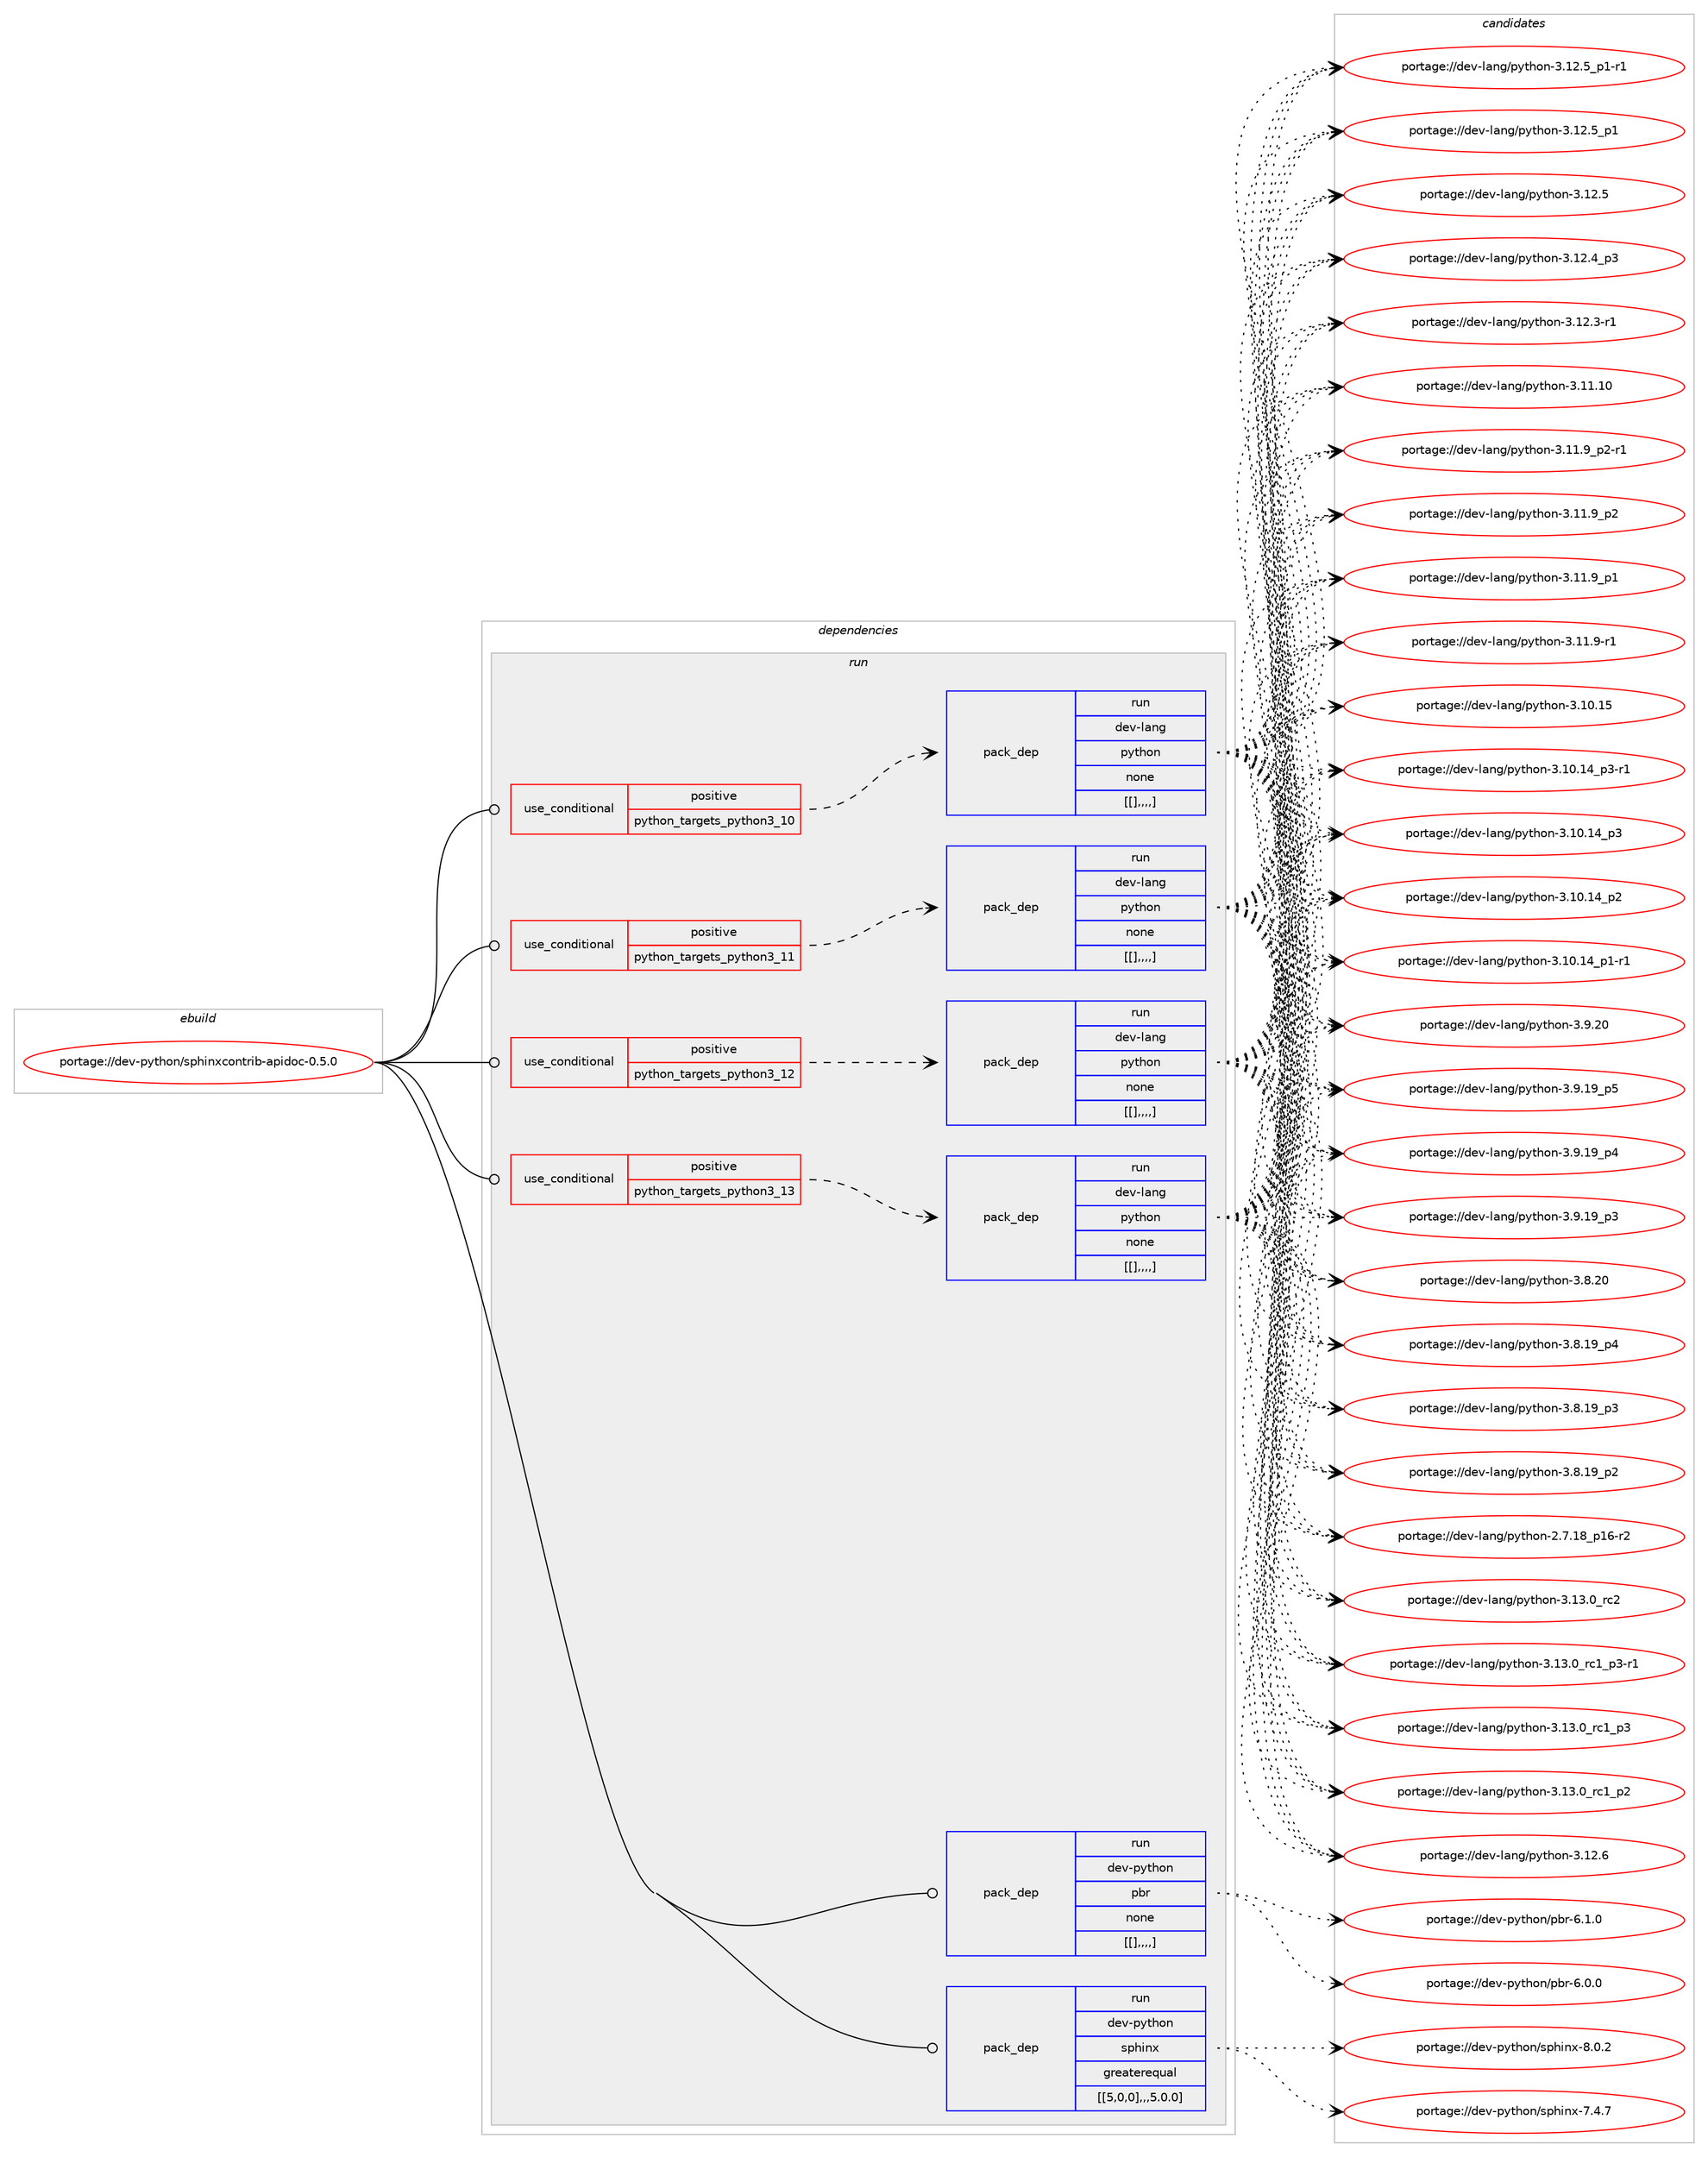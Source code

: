 digraph prolog {

# *************
# Graph options
# *************

newrank=true;
concentrate=true;
compound=true;
graph [rankdir=LR,fontname=Helvetica,fontsize=10,ranksep=1.5];#, ranksep=2.5, nodesep=0.2];
edge  [arrowhead=vee];
node  [fontname=Helvetica,fontsize=10];

# **********
# The ebuild
# **********

subgraph cluster_leftcol {
color=gray;
label=<<i>ebuild</i>>;
id [label="portage://dev-python/sphinxcontrib-apidoc-0.5.0", color=red, width=4, href="../dev-python/sphinxcontrib-apidoc-0.5.0.svg"];
}

# ****************
# The dependencies
# ****************

subgraph cluster_midcol {
color=gray;
label=<<i>dependencies</i>>;
subgraph cluster_compile {
fillcolor="#eeeeee";
style=filled;
label=<<i>compile</i>>;
}
subgraph cluster_compileandrun {
fillcolor="#eeeeee";
style=filled;
label=<<i>compile and run</i>>;
}
subgraph cluster_run {
fillcolor="#eeeeee";
style=filled;
label=<<i>run</i>>;
subgraph cond40882 {
dependency166195 [label=<<TABLE BORDER="0" CELLBORDER="1" CELLSPACING="0" CELLPADDING="4"><TR><TD ROWSPAN="3" CELLPADDING="10">use_conditional</TD></TR><TR><TD>positive</TD></TR><TR><TD>python_targets_python3_10</TD></TR></TABLE>>, shape=none, color=red];
subgraph pack124052 {
dependency166196 [label=<<TABLE BORDER="0" CELLBORDER="1" CELLSPACING="0" CELLPADDING="4" WIDTH="220"><TR><TD ROWSPAN="6" CELLPADDING="30">pack_dep</TD></TR><TR><TD WIDTH="110">run</TD></TR><TR><TD>dev-lang</TD></TR><TR><TD>python</TD></TR><TR><TD>none</TD></TR><TR><TD>[[],,,,]</TD></TR></TABLE>>, shape=none, color=blue];
}
dependency166195:e -> dependency166196:w [weight=20,style="dashed",arrowhead="vee"];
}
id:e -> dependency166195:w [weight=20,style="solid",arrowhead="odot"];
subgraph cond40883 {
dependency166197 [label=<<TABLE BORDER="0" CELLBORDER="1" CELLSPACING="0" CELLPADDING="4"><TR><TD ROWSPAN="3" CELLPADDING="10">use_conditional</TD></TR><TR><TD>positive</TD></TR><TR><TD>python_targets_python3_11</TD></TR></TABLE>>, shape=none, color=red];
subgraph pack124053 {
dependency166198 [label=<<TABLE BORDER="0" CELLBORDER="1" CELLSPACING="0" CELLPADDING="4" WIDTH="220"><TR><TD ROWSPAN="6" CELLPADDING="30">pack_dep</TD></TR><TR><TD WIDTH="110">run</TD></TR><TR><TD>dev-lang</TD></TR><TR><TD>python</TD></TR><TR><TD>none</TD></TR><TR><TD>[[],,,,]</TD></TR></TABLE>>, shape=none, color=blue];
}
dependency166197:e -> dependency166198:w [weight=20,style="dashed",arrowhead="vee"];
}
id:e -> dependency166197:w [weight=20,style="solid",arrowhead="odot"];
subgraph cond40884 {
dependency166199 [label=<<TABLE BORDER="0" CELLBORDER="1" CELLSPACING="0" CELLPADDING="4"><TR><TD ROWSPAN="3" CELLPADDING="10">use_conditional</TD></TR><TR><TD>positive</TD></TR><TR><TD>python_targets_python3_12</TD></TR></TABLE>>, shape=none, color=red];
subgraph pack124054 {
dependency166200 [label=<<TABLE BORDER="0" CELLBORDER="1" CELLSPACING="0" CELLPADDING="4" WIDTH="220"><TR><TD ROWSPAN="6" CELLPADDING="30">pack_dep</TD></TR><TR><TD WIDTH="110">run</TD></TR><TR><TD>dev-lang</TD></TR><TR><TD>python</TD></TR><TR><TD>none</TD></TR><TR><TD>[[],,,,]</TD></TR></TABLE>>, shape=none, color=blue];
}
dependency166199:e -> dependency166200:w [weight=20,style="dashed",arrowhead="vee"];
}
id:e -> dependency166199:w [weight=20,style="solid",arrowhead="odot"];
subgraph cond40885 {
dependency166201 [label=<<TABLE BORDER="0" CELLBORDER="1" CELLSPACING="0" CELLPADDING="4"><TR><TD ROWSPAN="3" CELLPADDING="10">use_conditional</TD></TR><TR><TD>positive</TD></TR><TR><TD>python_targets_python3_13</TD></TR></TABLE>>, shape=none, color=red];
subgraph pack124055 {
dependency166202 [label=<<TABLE BORDER="0" CELLBORDER="1" CELLSPACING="0" CELLPADDING="4" WIDTH="220"><TR><TD ROWSPAN="6" CELLPADDING="30">pack_dep</TD></TR><TR><TD WIDTH="110">run</TD></TR><TR><TD>dev-lang</TD></TR><TR><TD>python</TD></TR><TR><TD>none</TD></TR><TR><TD>[[],,,,]</TD></TR></TABLE>>, shape=none, color=blue];
}
dependency166201:e -> dependency166202:w [weight=20,style="dashed",arrowhead="vee"];
}
id:e -> dependency166201:w [weight=20,style="solid",arrowhead="odot"];
subgraph pack124056 {
dependency166203 [label=<<TABLE BORDER="0" CELLBORDER="1" CELLSPACING="0" CELLPADDING="4" WIDTH="220"><TR><TD ROWSPAN="6" CELLPADDING="30">pack_dep</TD></TR><TR><TD WIDTH="110">run</TD></TR><TR><TD>dev-python</TD></TR><TR><TD>pbr</TD></TR><TR><TD>none</TD></TR><TR><TD>[[],,,,]</TD></TR></TABLE>>, shape=none, color=blue];
}
id:e -> dependency166203:w [weight=20,style="solid",arrowhead="odot"];
subgraph pack124057 {
dependency166204 [label=<<TABLE BORDER="0" CELLBORDER="1" CELLSPACING="0" CELLPADDING="4" WIDTH="220"><TR><TD ROWSPAN="6" CELLPADDING="30">pack_dep</TD></TR><TR><TD WIDTH="110">run</TD></TR><TR><TD>dev-python</TD></TR><TR><TD>sphinx</TD></TR><TR><TD>greaterequal</TD></TR><TR><TD>[[5,0,0],,,5.0.0]</TD></TR></TABLE>>, shape=none, color=blue];
}
id:e -> dependency166204:w [weight=20,style="solid",arrowhead="odot"];
}
}

# **************
# The candidates
# **************

subgraph cluster_choices {
rank=same;
color=gray;
label=<<i>candidates</i>>;

subgraph choice124052 {
color=black;
nodesep=1;
choice10010111845108971101034711212111610411111045514649514648951149950 [label="portage://dev-lang/python-3.13.0_rc2", color=red, width=4,href="../dev-lang/python-3.13.0_rc2.svg"];
choice1001011184510897110103471121211161041111104551464951464895114994995112514511449 [label="portage://dev-lang/python-3.13.0_rc1_p3-r1", color=red, width=4,href="../dev-lang/python-3.13.0_rc1_p3-r1.svg"];
choice100101118451089711010347112121116104111110455146495146489511499499511251 [label="portage://dev-lang/python-3.13.0_rc1_p3", color=red, width=4,href="../dev-lang/python-3.13.0_rc1_p3.svg"];
choice100101118451089711010347112121116104111110455146495146489511499499511250 [label="portage://dev-lang/python-3.13.0_rc1_p2", color=red, width=4,href="../dev-lang/python-3.13.0_rc1_p2.svg"];
choice10010111845108971101034711212111610411111045514649504654 [label="portage://dev-lang/python-3.12.6", color=red, width=4,href="../dev-lang/python-3.12.6.svg"];
choice1001011184510897110103471121211161041111104551464950465395112494511449 [label="portage://dev-lang/python-3.12.5_p1-r1", color=red, width=4,href="../dev-lang/python-3.12.5_p1-r1.svg"];
choice100101118451089711010347112121116104111110455146495046539511249 [label="portage://dev-lang/python-3.12.5_p1", color=red, width=4,href="../dev-lang/python-3.12.5_p1.svg"];
choice10010111845108971101034711212111610411111045514649504653 [label="portage://dev-lang/python-3.12.5", color=red, width=4,href="../dev-lang/python-3.12.5.svg"];
choice100101118451089711010347112121116104111110455146495046529511251 [label="portage://dev-lang/python-3.12.4_p3", color=red, width=4,href="../dev-lang/python-3.12.4_p3.svg"];
choice100101118451089711010347112121116104111110455146495046514511449 [label="portage://dev-lang/python-3.12.3-r1", color=red, width=4,href="../dev-lang/python-3.12.3-r1.svg"];
choice1001011184510897110103471121211161041111104551464949464948 [label="portage://dev-lang/python-3.11.10", color=red, width=4,href="../dev-lang/python-3.11.10.svg"];
choice1001011184510897110103471121211161041111104551464949465795112504511449 [label="portage://dev-lang/python-3.11.9_p2-r1", color=red, width=4,href="../dev-lang/python-3.11.9_p2-r1.svg"];
choice100101118451089711010347112121116104111110455146494946579511250 [label="portage://dev-lang/python-3.11.9_p2", color=red, width=4,href="../dev-lang/python-3.11.9_p2.svg"];
choice100101118451089711010347112121116104111110455146494946579511249 [label="portage://dev-lang/python-3.11.9_p1", color=red, width=4,href="../dev-lang/python-3.11.9_p1.svg"];
choice100101118451089711010347112121116104111110455146494946574511449 [label="portage://dev-lang/python-3.11.9-r1", color=red, width=4,href="../dev-lang/python-3.11.9-r1.svg"];
choice1001011184510897110103471121211161041111104551464948464953 [label="portage://dev-lang/python-3.10.15", color=red, width=4,href="../dev-lang/python-3.10.15.svg"];
choice100101118451089711010347112121116104111110455146494846495295112514511449 [label="portage://dev-lang/python-3.10.14_p3-r1", color=red, width=4,href="../dev-lang/python-3.10.14_p3-r1.svg"];
choice10010111845108971101034711212111610411111045514649484649529511251 [label="portage://dev-lang/python-3.10.14_p3", color=red, width=4,href="../dev-lang/python-3.10.14_p3.svg"];
choice10010111845108971101034711212111610411111045514649484649529511250 [label="portage://dev-lang/python-3.10.14_p2", color=red, width=4,href="../dev-lang/python-3.10.14_p2.svg"];
choice100101118451089711010347112121116104111110455146494846495295112494511449 [label="portage://dev-lang/python-3.10.14_p1-r1", color=red, width=4,href="../dev-lang/python-3.10.14_p1-r1.svg"];
choice10010111845108971101034711212111610411111045514657465048 [label="portage://dev-lang/python-3.9.20", color=red, width=4,href="../dev-lang/python-3.9.20.svg"];
choice100101118451089711010347112121116104111110455146574649579511253 [label="portage://dev-lang/python-3.9.19_p5", color=red, width=4,href="../dev-lang/python-3.9.19_p5.svg"];
choice100101118451089711010347112121116104111110455146574649579511252 [label="portage://dev-lang/python-3.9.19_p4", color=red, width=4,href="../dev-lang/python-3.9.19_p4.svg"];
choice100101118451089711010347112121116104111110455146574649579511251 [label="portage://dev-lang/python-3.9.19_p3", color=red, width=4,href="../dev-lang/python-3.9.19_p3.svg"];
choice10010111845108971101034711212111610411111045514656465048 [label="portage://dev-lang/python-3.8.20", color=red, width=4,href="../dev-lang/python-3.8.20.svg"];
choice100101118451089711010347112121116104111110455146564649579511252 [label="portage://dev-lang/python-3.8.19_p4", color=red, width=4,href="../dev-lang/python-3.8.19_p4.svg"];
choice100101118451089711010347112121116104111110455146564649579511251 [label="portage://dev-lang/python-3.8.19_p3", color=red, width=4,href="../dev-lang/python-3.8.19_p3.svg"];
choice100101118451089711010347112121116104111110455146564649579511250 [label="portage://dev-lang/python-3.8.19_p2", color=red, width=4,href="../dev-lang/python-3.8.19_p2.svg"];
choice100101118451089711010347112121116104111110455046554649569511249544511450 [label="portage://dev-lang/python-2.7.18_p16-r2", color=red, width=4,href="../dev-lang/python-2.7.18_p16-r2.svg"];
dependency166196:e -> choice10010111845108971101034711212111610411111045514649514648951149950:w [style=dotted,weight="100"];
dependency166196:e -> choice1001011184510897110103471121211161041111104551464951464895114994995112514511449:w [style=dotted,weight="100"];
dependency166196:e -> choice100101118451089711010347112121116104111110455146495146489511499499511251:w [style=dotted,weight="100"];
dependency166196:e -> choice100101118451089711010347112121116104111110455146495146489511499499511250:w [style=dotted,weight="100"];
dependency166196:e -> choice10010111845108971101034711212111610411111045514649504654:w [style=dotted,weight="100"];
dependency166196:e -> choice1001011184510897110103471121211161041111104551464950465395112494511449:w [style=dotted,weight="100"];
dependency166196:e -> choice100101118451089711010347112121116104111110455146495046539511249:w [style=dotted,weight="100"];
dependency166196:e -> choice10010111845108971101034711212111610411111045514649504653:w [style=dotted,weight="100"];
dependency166196:e -> choice100101118451089711010347112121116104111110455146495046529511251:w [style=dotted,weight="100"];
dependency166196:e -> choice100101118451089711010347112121116104111110455146495046514511449:w [style=dotted,weight="100"];
dependency166196:e -> choice1001011184510897110103471121211161041111104551464949464948:w [style=dotted,weight="100"];
dependency166196:e -> choice1001011184510897110103471121211161041111104551464949465795112504511449:w [style=dotted,weight="100"];
dependency166196:e -> choice100101118451089711010347112121116104111110455146494946579511250:w [style=dotted,weight="100"];
dependency166196:e -> choice100101118451089711010347112121116104111110455146494946579511249:w [style=dotted,weight="100"];
dependency166196:e -> choice100101118451089711010347112121116104111110455146494946574511449:w [style=dotted,weight="100"];
dependency166196:e -> choice1001011184510897110103471121211161041111104551464948464953:w [style=dotted,weight="100"];
dependency166196:e -> choice100101118451089711010347112121116104111110455146494846495295112514511449:w [style=dotted,weight="100"];
dependency166196:e -> choice10010111845108971101034711212111610411111045514649484649529511251:w [style=dotted,weight="100"];
dependency166196:e -> choice10010111845108971101034711212111610411111045514649484649529511250:w [style=dotted,weight="100"];
dependency166196:e -> choice100101118451089711010347112121116104111110455146494846495295112494511449:w [style=dotted,weight="100"];
dependency166196:e -> choice10010111845108971101034711212111610411111045514657465048:w [style=dotted,weight="100"];
dependency166196:e -> choice100101118451089711010347112121116104111110455146574649579511253:w [style=dotted,weight="100"];
dependency166196:e -> choice100101118451089711010347112121116104111110455146574649579511252:w [style=dotted,weight="100"];
dependency166196:e -> choice100101118451089711010347112121116104111110455146574649579511251:w [style=dotted,weight="100"];
dependency166196:e -> choice10010111845108971101034711212111610411111045514656465048:w [style=dotted,weight="100"];
dependency166196:e -> choice100101118451089711010347112121116104111110455146564649579511252:w [style=dotted,weight="100"];
dependency166196:e -> choice100101118451089711010347112121116104111110455146564649579511251:w [style=dotted,weight="100"];
dependency166196:e -> choice100101118451089711010347112121116104111110455146564649579511250:w [style=dotted,weight="100"];
dependency166196:e -> choice100101118451089711010347112121116104111110455046554649569511249544511450:w [style=dotted,weight="100"];
}
subgraph choice124053 {
color=black;
nodesep=1;
choice10010111845108971101034711212111610411111045514649514648951149950 [label="portage://dev-lang/python-3.13.0_rc2", color=red, width=4,href="../dev-lang/python-3.13.0_rc2.svg"];
choice1001011184510897110103471121211161041111104551464951464895114994995112514511449 [label="portage://dev-lang/python-3.13.0_rc1_p3-r1", color=red, width=4,href="../dev-lang/python-3.13.0_rc1_p3-r1.svg"];
choice100101118451089711010347112121116104111110455146495146489511499499511251 [label="portage://dev-lang/python-3.13.0_rc1_p3", color=red, width=4,href="../dev-lang/python-3.13.0_rc1_p3.svg"];
choice100101118451089711010347112121116104111110455146495146489511499499511250 [label="portage://dev-lang/python-3.13.0_rc1_p2", color=red, width=4,href="../dev-lang/python-3.13.0_rc1_p2.svg"];
choice10010111845108971101034711212111610411111045514649504654 [label="portage://dev-lang/python-3.12.6", color=red, width=4,href="../dev-lang/python-3.12.6.svg"];
choice1001011184510897110103471121211161041111104551464950465395112494511449 [label="portage://dev-lang/python-3.12.5_p1-r1", color=red, width=4,href="../dev-lang/python-3.12.5_p1-r1.svg"];
choice100101118451089711010347112121116104111110455146495046539511249 [label="portage://dev-lang/python-3.12.5_p1", color=red, width=4,href="../dev-lang/python-3.12.5_p1.svg"];
choice10010111845108971101034711212111610411111045514649504653 [label="portage://dev-lang/python-3.12.5", color=red, width=4,href="../dev-lang/python-3.12.5.svg"];
choice100101118451089711010347112121116104111110455146495046529511251 [label="portage://dev-lang/python-3.12.4_p3", color=red, width=4,href="../dev-lang/python-3.12.4_p3.svg"];
choice100101118451089711010347112121116104111110455146495046514511449 [label="portage://dev-lang/python-3.12.3-r1", color=red, width=4,href="../dev-lang/python-3.12.3-r1.svg"];
choice1001011184510897110103471121211161041111104551464949464948 [label="portage://dev-lang/python-3.11.10", color=red, width=4,href="../dev-lang/python-3.11.10.svg"];
choice1001011184510897110103471121211161041111104551464949465795112504511449 [label="portage://dev-lang/python-3.11.9_p2-r1", color=red, width=4,href="../dev-lang/python-3.11.9_p2-r1.svg"];
choice100101118451089711010347112121116104111110455146494946579511250 [label="portage://dev-lang/python-3.11.9_p2", color=red, width=4,href="../dev-lang/python-3.11.9_p2.svg"];
choice100101118451089711010347112121116104111110455146494946579511249 [label="portage://dev-lang/python-3.11.9_p1", color=red, width=4,href="../dev-lang/python-3.11.9_p1.svg"];
choice100101118451089711010347112121116104111110455146494946574511449 [label="portage://dev-lang/python-3.11.9-r1", color=red, width=4,href="../dev-lang/python-3.11.9-r1.svg"];
choice1001011184510897110103471121211161041111104551464948464953 [label="portage://dev-lang/python-3.10.15", color=red, width=4,href="../dev-lang/python-3.10.15.svg"];
choice100101118451089711010347112121116104111110455146494846495295112514511449 [label="portage://dev-lang/python-3.10.14_p3-r1", color=red, width=4,href="../dev-lang/python-3.10.14_p3-r1.svg"];
choice10010111845108971101034711212111610411111045514649484649529511251 [label="portage://dev-lang/python-3.10.14_p3", color=red, width=4,href="../dev-lang/python-3.10.14_p3.svg"];
choice10010111845108971101034711212111610411111045514649484649529511250 [label="portage://dev-lang/python-3.10.14_p2", color=red, width=4,href="../dev-lang/python-3.10.14_p2.svg"];
choice100101118451089711010347112121116104111110455146494846495295112494511449 [label="portage://dev-lang/python-3.10.14_p1-r1", color=red, width=4,href="../dev-lang/python-3.10.14_p1-r1.svg"];
choice10010111845108971101034711212111610411111045514657465048 [label="portage://dev-lang/python-3.9.20", color=red, width=4,href="../dev-lang/python-3.9.20.svg"];
choice100101118451089711010347112121116104111110455146574649579511253 [label="portage://dev-lang/python-3.9.19_p5", color=red, width=4,href="../dev-lang/python-3.9.19_p5.svg"];
choice100101118451089711010347112121116104111110455146574649579511252 [label="portage://dev-lang/python-3.9.19_p4", color=red, width=4,href="../dev-lang/python-3.9.19_p4.svg"];
choice100101118451089711010347112121116104111110455146574649579511251 [label="portage://dev-lang/python-3.9.19_p3", color=red, width=4,href="../dev-lang/python-3.9.19_p3.svg"];
choice10010111845108971101034711212111610411111045514656465048 [label="portage://dev-lang/python-3.8.20", color=red, width=4,href="../dev-lang/python-3.8.20.svg"];
choice100101118451089711010347112121116104111110455146564649579511252 [label="portage://dev-lang/python-3.8.19_p4", color=red, width=4,href="../dev-lang/python-3.8.19_p4.svg"];
choice100101118451089711010347112121116104111110455146564649579511251 [label="portage://dev-lang/python-3.8.19_p3", color=red, width=4,href="../dev-lang/python-3.8.19_p3.svg"];
choice100101118451089711010347112121116104111110455146564649579511250 [label="portage://dev-lang/python-3.8.19_p2", color=red, width=4,href="../dev-lang/python-3.8.19_p2.svg"];
choice100101118451089711010347112121116104111110455046554649569511249544511450 [label="portage://dev-lang/python-2.7.18_p16-r2", color=red, width=4,href="../dev-lang/python-2.7.18_p16-r2.svg"];
dependency166198:e -> choice10010111845108971101034711212111610411111045514649514648951149950:w [style=dotted,weight="100"];
dependency166198:e -> choice1001011184510897110103471121211161041111104551464951464895114994995112514511449:w [style=dotted,weight="100"];
dependency166198:e -> choice100101118451089711010347112121116104111110455146495146489511499499511251:w [style=dotted,weight="100"];
dependency166198:e -> choice100101118451089711010347112121116104111110455146495146489511499499511250:w [style=dotted,weight="100"];
dependency166198:e -> choice10010111845108971101034711212111610411111045514649504654:w [style=dotted,weight="100"];
dependency166198:e -> choice1001011184510897110103471121211161041111104551464950465395112494511449:w [style=dotted,weight="100"];
dependency166198:e -> choice100101118451089711010347112121116104111110455146495046539511249:w [style=dotted,weight="100"];
dependency166198:e -> choice10010111845108971101034711212111610411111045514649504653:w [style=dotted,weight="100"];
dependency166198:e -> choice100101118451089711010347112121116104111110455146495046529511251:w [style=dotted,weight="100"];
dependency166198:e -> choice100101118451089711010347112121116104111110455146495046514511449:w [style=dotted,weight="100"];
dependency166198:e -> choice1001011184510897110103471121211161041111104551464949464948:w [style=dotted,weight="100"];
dependency166198:e -> choice1001011184510897110103471121211161041111104551464949465795112504511449:w [style=dotted,weight="100"];
dependency166198:e -> choice100101118451089711010347112121116104111110455146494946579511250:w [style=dotted,weight="100"];
dependency166198:e -> choice100101118451089711010347112121116104111110455146494946579511249:w [style=dotted,weight="100"];
dependency166198:e -> choice100101118451089711010347112121116104111110455146494946574511449:w [style=dotted,weight="100"];
dependency166198:e -> choice1001011184510897110103471121211161041111104551464948464953:w [style=dotted,weight="100"];
dependency166198:e -> choice100101118451089711010347112121116104111110455146494846495295112514511449:w [style=dotted,weight="100"];
dependency166198:e -> choice10010111845108971101034711212111610411111045514649484649529511251:w [style=dotted,weight="100"];
dependency166198:e -> choice10010111845108971101034711212111610411111045514649484649529511250:w [style=dotted,weight="100"];
dependency166198:e -> choice100101118451089711010347112121116104111110455146494846495295112494511449:w [style=dotted,weight="100"];
dependency166198:e -> choice10010111845108971101034711212111610411111045514657465048:w [style=dotted,weight="100"];
dependency166198:e -> choice100101118451089711010347112121116104111110455146574649579511253:w [style=dotted,weight="100"];
dependency166198:e -> choice100101118451089711010347112121116104111110455146574649579511252:w [style=dotted,weight="100"];
dependency166198:e -> choice100101118451089711010347112121116104111110455146574649579511251:w [style=dotted,weight="100"];
dependency166198:e -> choice10010111845108971101034711212111610411111045514656465048:w [style=dotted,weight="100"];
dependency166198:e -> choice100101118451089711010347112121116104111110455146564649579511252:w [style=dotted,weight="100"];
dependency166198:e -> choice100101118451089711010347112121116104111110455146564649579511251:w [style=dotted,weight="100"];
dependency166198:e -> choice100101118451089711010347112121116104111110455146564649579511250:w [style=dotted,weight="100"];
dependency166198:e -> choice100101118451089711010347112121116104111110455046554649569511249544511450:w [style=dotted,weight="100"];
}
subgraph choice124054 {
color=black;
nodesep=1;
choice10010111845108971101034711212111610411111045514649514648951149950 [label="portage://dev-lang/python-3.13.0_rc2", color=red, width=4,href="../dev-lang/python-3.13.0_rc2.svg"];
choice1001011184510897110103471121211161041111104551464951464895114994995112514511449 [label="portage://dev-lang/python-3.13.0_rc1_p3-r1", color=red, width=4,href="../dev-lang/python-3.13.0_rc1_p3-r1.svg"];
choice100101118451089711010347112121116104111110455146495146489511499499511251 [label="portage://dev-lang/python-3.13.0_rc1_p3", color=red, width=4,href="../dev-lang/python-3.13.0_rc1_p3.svg"];
choice100101118451089711010347112121116104111110455146495146489511499499511250 [label="portage://dev-lang/python-3.13.0_rc1_p2", color=red, width=4,href="../dev-lang/python-3.13.0_rc1_p2.svg"];
choice10010111845108971101034711212111610411111045514649504654 [label="portage://dev-lang/python-3.12.6", color=red, width=4,href="../dev-lang/python-3.12.6.svg"];
choice1001011184510897110103471121211161041111104551464950465395112494511449 [label="portage://dev-lang/python-3.12.5_p1-r1", color=red, width=4,href="../dev-lang/python-3.12.5_p1-r1.svg"];
choice100101118451089711010347112121116104111110455146495046539511249 [label="portage://dev-lang/python-3.12.5_p1", color=red, width=4,href="../dev-lang/python-3.12.5_p1.svg"];
choice10010111845108971101034711212111610411111045514649504653 [label="portage://dev-lang/python-3.12.5", color=red, width=4,href="../dev-lang/python-3.12.5.svg"];
choice100101118451089711010347112121116104111110455146495046529511251 [label="portage://dev-lang/python-3.12.4_p3", color=red, width=4,href="../dev-lang/python-3.12.4_p3.svg"];
choice100101118451089711010347112121116104111110455146495046514511449 [label="portage://dev-lang/python-3.12.3-r1", color=red, width=4,href="../dev-lang/python-3.12.3-r1.svg"];
choice1001011184510897110103471121211161041111104551464949464948 [label="portage://dev-lang/python-3.11.10", color=red, width=4,href="../dev-lang/python-3.11.10.svg"];
choice1001011184510897110103471121211161041111104551464949465795112504511449 [label="portage://dev-lang/python-3.11.9_p2-r1", color=red, width=4,href="../dev-lang/python-3.11.9_p2-r1.svg"];
choice100101118451089711010347112121116104111110455146494946579511250 [label="portage://dev-lang/python-3.11.9_p2", color=red, width=4,href="../dev-lang/python-3.11.9_p2.svg"];
choice100101118451089711010347112121116104111110455146494946579511249 [label="portage://dev-lang/python-3.11.9_p1", color=red, width=4,href="../dev-lang/python-3.11.9_p1.svg"];
choice100101118451089711010347112121116104111110455146494946574511449 [label="portage://dev-lang/python-3.11.9-r1", color=red, width=4,href="../dev-lang/python-3.11.9-r1.svg"];
choice1001011184510897110103471121211161041111104551464948464953 [label="portage://dev-lang/python-3.10.15", color=red, width=4,href="../dev-lang/python-3.10.15.svg"];
choice100101118451089711010347112121116104111110455146494846495295112514511449 [label="portage://dev-lang/python-3.10.14_p3-r1", color=red, width=4,href="../dev-lang/python-3.10.14_p3-r1.svg"];
choice10010111845108971101034711212111610411111045514649484649529511251 [label="portage://dev-lang/python-3.10.14_p3", color=red, width=4,href="../dev-lang/python-3.10.14_p3.svg"];
choice10010111845108971101034711212111610411111045514649484649529511250 [label="portage://dev-lang/python-3.10.14_p2", color=red, width=4,href="../dev-lang/python-3.10.14_p2.svg"];
choice100101118451089711010347112121116104111110455146494846495295112494511449 [label="portage://dev-lang/python-3.10.14_p1-r1", color=red, width=4,href="../dev-lang/python-3.10.14_p1-r1.svg"];
choice10010111845108971101034711212111610411111045514657465048 [label="portage://dev-lang/python-3.9.20", color=red, width=4,href="../dev-lang/python-3.9.20.svg"];
choice100101118451089711010347112121116104111110455146574649579511253 [label="portage://dev-lang/python-3.9.19_p5", color=red, width=4,href="../dev-lang/python-3.9.19_p5.svg"];
choice100101118451089711010347112121116104111110455146574649579511252 [label="portage://dev-lang/python-3.9.19_p4", color=red, width=4,href="../dev-lang/python-3.9.19_p4.svg"];
choice100101118451089711010347112121116104111110455146574649579511251 [label="portage://dev-lang/python-3.9.19_p3", color=red, width=4,href="../dev-lang/python-3.9.19_p3.svg"];
choice10010111845108971101034711212111610411111045514656465048 [label="portage://dev-lang/python-3.8.20", color=red, width=4,href="../dev-lang/python-3.8.20.svg"];
choice100101118451089711010347112121116104111110455146564649579511252 [label="portage://dev-lang/python-3.8.19_p4", color=red, width=4,href="../dev-lang/python-3.8.19_p4.svg"];
choice100101118451089711010347112121116104111110455146564649579511251 [label="portage://dev-lang/python-3.8.19_p3", color=red, width=4,href="../dev-lang/python-3.8.19_p3.svg"];
choice100101118451089711010347112121116104111110455146564649579511250 [label="portage://dev-lang/python-3.8.19_p2", color=red, width=4,href="../dev-lang/python-3.8.19_p2.svg"];
choice100101118451089711010347112121116104111110455046554649569511249544511450 [label="portage://dev-lang/python-2.7.18_p16-r2", color=red, width=4,href="../dev-lang/python-2.7.18_p16-r2.svg"];
dependency166200:e -> choice10010111845108971101034711212111610411111045514649514648951149950:w [style=dotted,weight="100"];
dependency166200:e -> choice1001011184510897110103471121211161041111104551464951464895114994995112514511449:w [style=dotted,weight="100"];
dependency166200:e -> choice100101118451089711010347112121116104111110455146495146489511499499511251:w [style=dotted,weight="100"];
dependency166200:e -> choice100101118451089711010347112121116104111110455146495146489511499499511250:w [style=dotted,weight="100"];
dependency166200:e -> choice10010111845108971101034711212111610411111045514649504654:w [style=dotted,weight="100"];
dependency166200:e -> choice1001011184510897110103471121211161041111104551464950465395112494511449:w [style=dotted,weight="100"];
dependency166200:e -> choice100101118451089711010347112121116104111110455146495046539511249:w [style=dotted,weight="100"];
dependency166200:e -> choice10010111845108971101034711212111610411111045514649504653:w [style=dotted,weight="100"];
dependency166200:e -> choice100101118451089711010347112121116104111110455146495046529511251:w [style=dotted,weight="100"];
dependency166200:e -> choice100101118451089711010347112121116104111110455146495046514511449:w [style=dotted,weight="100"];
dependency166200:e -> choice1001011184510897110103471121211161041111104551464949464948:w [style=dotted,weight="100"];
dependency166200:e -> choice1001011184510897110103471121211161041111104551464949465795112504511449:w [style=dotted,weight="100"];
dependency166200:e -> choice100101118451089711010347112121116104111110455146494946579511250:w [style=dotted,weight="100"];
dependency166200:e -> choice100101118451089711010347112121116104111110455146494946579511249:w [style=dotted,weight="100"];
dependency166200:e -> choice100101118451089711010347112121116104111110455146494946574511449:w [style=dotted,weight="100"];
dependency166200:e -> choice1001011184510897110103471121211161041111104551464948464953:w [style=dotted,weight="100"];
dependency166200:e -> choice100101118451089711010347112121116104111110455146494846495295112514511449:w [style=dotted,weight="100"];
dependency166200:e -> choice10010111845108971101034711212111610411111045514649484649529511251:w [style=dotted,weight="100"];
dependency166200:e -> choice10010111845108971101034711212111610411111045514649484649529511250:w [style=dotted,weight="100"];
dependency166200:e -> choice100101118451089711010347112121116104111110455146494846495295112494511449:w [style=dotted,weight="100"];
dependency166200:e -> choice10010111845108971101034711212111610411111045514657465048:w [style=dotted,weight="100"];
dependency166200:e -> choice100101118451089711010347112121116104111110455146574649579511253:w [style=dotted,weight="100"];
dependency166200:e -> choice100101118451089711010347112121116104111110455146574649579511252:w [style=dotted,weight="100"];
dependency166200:e -> choice100101118451089711010347112121116104111110455146574649579511251:w [style=dotted,weight="100"];
dependency166200:e -> choice10010111845108971101034711212111610411111045514656465048:w [style=dotted,weight="100"];
dependency166200:e -> choice100101118451089711010347112121116104111110455146564649579511252:w [style=dotted,weight="100"];
dependency166200:e -> choice100101118451089711010347112121116104111110455146564649579511251:w [style=dotted,weight="100"];
dependency166200:e -> choice100101118451089711010347112121116104111110455146564649579511250:w [style=dotted,weight="100"];
dependency166200:e -> choice100101118451089711010347112121116104111110455046554649569511249544511450:w [style=dotted,weight="100"];
}
subgraph choice124055 {
color=black;
nodesep=1;
choice10010111845108971101034711212111610411111045514649514648951149950 [label="portage://dev-lang/python-3.13.0_rc2", color=red, width=4,href="../dev-lang/python-3.13.0_rc2.svg"];
choice1001011184510897110103471121211161041111104551464951464895114994995112514511449 [label="portage://dev-lang/python-3.13.0_rc1_p3-r1", color=red, width=4,href="../dev-lang/python-3.13.0_rc1_p3-r1.svg"];
choice100101118451089711010347112121116104111110455146495146489511499499511251 [label="portage://dev-lang/python-3.13.0_rc1_p3", color=red, width=4,href="../dev-lang/python-3.13.0_rc1_p3.svg"];
choice100101118451089711010347112121116104111110455146495146489511499499511250 [label="portage://dev-lang/python-3.13.0_rc1_p2", color=red, width=4,href="../dev-lang/python-3.13.0_rc1_p2.svg"];
choice10010111845108971101034711212111610411111045514649504654 [label="portage://dev-lang/python-3.12.6", color=red, width=4,href="../dev-lang/python-3.12.6.svg"];
choice1001011184510897110103471121211161041111104551464950465395112494511449 [label="portage://dev-lang/python-3.12.5_p1-r1", color=red, width=4,href="../dev-lang/python-3.12.5_p1-r1.svg"];
choice100101118451089711010347112121116104111110455146495046539511249 [label="portage://dev-lang/python-3.12.5_p1", color=red, width=4,href="../dev-lang/python-3.12.5_p1.svg"];
choice10010111845108971101034711212111610411111045514649504653 [label="portage://dev-lang/python-3.12.5", color=red, width=4,href="../dev-lang/python-3.12.5.svg"];
choice100101118451089711010347112121116104111110455146495046529511251 [label="portage://dev-lang/python-3.12.4_p3", color=red, width=4,href="../dev-lang/python-3.12.4_p3.svg"];
choice100101118451089711010347112121116104111110455146495046514511449 [label="portage://dev-lang/python-3.12.3-r1", color=red, width=4,href="../dev-lang/python-3.12.3-r1.svg"];
choice1001011184510897110103471121211161041111104551464949464948 [label="portage://dev-lang/python-3.11.10", color=red, width=4,href="../dev-lang/python-3.11.10.svg"];
choice1001011184510897110103471121211161041111104551464949465795112504511449 [label="portage://dev-lang/python-3.11.9_p2-r1", color=red, width=4,href="../dev-lang/python-3.11.9_p2-r1.svg"];
choice100101118451089711010347112121116104111110455146494946579511250 [label="portage://dev-lang/python-3.11.9_p2", color=red, width=4,href="../dev-lang/python-3.11.9_p2.svg"];
choice100101118451089711010347112121116104111110455146494946579511249 [label="portage://dev-lang/python-3.11.9_p1", color=red, width=4,href="../dev-lang/python-3.11.9_p1.svg"];
choice100101118451089711010347112121116104111110455146494946574511449 [label="portage://dev-lang/python-3.11.9-r1", color=red, width=4,href="../dev-lang/python-3.11.9-r1.svg"];
choice1001011184510897110103471121211161041111104551464948464953 [label="portage://dev-lang/python-3.10.15", color=red, width=4,href="../dev-lang/python-3.10.15.svg"];
choice100101118451089711010347112121116104111110455146494846495295112514511449 [label="portage://dev-lang/python-3.10.14_p3-r1", color=red, width=4,href="../dev-lang/python-3.10.14_p3-r1.svg"];
choice10010111845108971101034711212111610411111045514649484649529511251 [label="portage://dev-lang/python-3.10.14_p3", color=red, width=4,href="../dev-lang/python-3.10.14_p3.svg"];
choice10010111845108971101034711212111610411111045514649484649529511250 [label="portage://dev-lang/python-3.10.14_p2", color=red, width=4,href="../dev-lang/python-3.10.14_p2.svg"];
choice100101118451089711010347112121116104111110455146494846495295112494511449 [label="portage://dev-lang/python-3.10.14_p1-r1", color=red, width=4,href="../dev-lang/python-3.10.14_p1-r1.svg"];
choice10010111845108971101034711212111610411111045514657465048 [label="portage://dev-lang/python-3.9.20", color=red, width=4,href="../dev-lang/python-3.9.20.svg"];
choice100101118451089711010347112121116104111110455146574649579511253 [label="portage://dev-lang/python-3.9.19_p5", color=red, width=4,href="../dev-lang/python-3.9.19_p5.svg"];
choice100101118451089711010347112121116104111110455146574649579511252 [label="portage://dev-lang/python-3.9.19_p4", color=red, width=4,href="../dev-lang/python-3.9.19_p4.svg"];
choice100101118451089711010347112121116104111110455146574649579511251 [label="portage://dev-lang/python-3.9.19_p3", color=red, width=4,href="../dev-lang/python-3.9.19_p3.svg"];
choice10010111845108971101034711212111610411111045514656465048 [label="portage://dev-lang/python-3.8.20", color=red, width=4,href="../dev-lang/python-3.8.20.svg"];
choice100101118451089711010347112121116104111110455146564649579511252 [label="portage://dev-lang/python-3.8.19_p4", color=red, width=4,href="../dev-lang/python-3.8.19_p4.svg"];
choice100101118451089711010347112121116104111110455146564649579511251 [label="portage://dev-lang/python-3.8.19_p3", color=red, width=4,href="../dev-lang/python-3.8.19_p3.svg"];
choice100101118451089711010347112121116104111110455146564649579511250 [label="portage://dev-lang/python-3.8.19_p2", color=red, width=4,href="../dev-lang/python-3.8.19_p2.svg"];
choice100101118451089711010347112121116104111110455046554649569511249544511450 [label="portage://dev-lang/python-2.7.18_p16-r2", color=red, width=4,href="../dev-lang/python-2.7.18_p16-r2.svg"];
dependency166202:e -> choice10010111845108971101034711212111610411111045514649514648951149950:w [style=dotted,weight="100"];
dependency166202:e -> choice1001011184510897110103471121211161041111104551464951464895114994995112514511449:w [style=dotted,weight="100"];
dependency166202:e -> choice100101118451089711010347112121116104111110455146495146489511499499511251:w [style=dotted,weight="100"];
dependency166202:e -> choice100101118451089711010347112121116104111110455146495146489511499499511250:w [style=dotted,weight="100"];
dependency166202:e -> choice10010111845108971101034711212111610411111045514649504654:w [style=dotted,weight="100"];
dependency166202:e -> choice1001011184510897110103471121211161041111104551464950465395112494511449:w [style=dotted,weight="100"];
dependency166202:e -> choice100101118451089711010347112121116104111110455146495046539511249:w [style=dotted,weight="100"];
dependency166202:e -> choice10010111845108971101034711212111610411111045514649504653:w [style=dotted,weight="100"];
dependency166202:e -> choice100101118451089711010347112121116104111110455146495046529511251:w [style=dotted,weight="100"];
dependency166202:e -> choice100101118451089711010347112121116104111110455146495046514511449:w [style=dotted,weight="100"];
dependency166202:e -> choice1001011184510897110103471121211161041111104551464949464948:w [style=dotted,weight="100"];
dependency166202:e -> choice1001011184510897110103471121211161041111104551464949465795112504511449:w [style=dotted,weight="100"];
dependency166202:e -> choice100101118451089711010347112121116104111110455146494946579511250:w [style=dotted,weight="100"];
dependency166202:e -> choice100101118451089711010347112121116104111110455146494946579511249:w [style=dotted,weight="100"];
dependency166202:e -> choice100101118451089711010347112121116104111110455146494946574511449:w [style=dotted,weight="100"];
dependency166202:e -> choice1001011184510897110103471121211161041111104551464948464953:w [style=dotted,weight="100"];
dependency166202:e -> choice100101118451089711010347112121116104111110455146494846495295112514511449:w [style=dotted,weight="100"];
dependency166202:e -> choice10010111845108971101034711212111610411111045514649484649529511251:w [style=dotted,weight="100"];
dependency166202:e -> choice10010111845108971101034711212111610411111045514649484649529511250:w [style=dotted,weight="100"];
dependency166202:e -> choice100101118451089711010347112121116104111110455146494846495295112494511449:w [style=dotted,weight="100"];
dependency166202:e -> choice10010111845108971101034711212111610411111045514657465048:w [style=dotted,weight="100"];
dependency166202:e -> choice100101118451089711010347112121116104111110455146574649579511253:w [style=dotted,weight="100"];
dependency166202:e -> choice100101118451089711010347112121116104111110455146574649579511252:w [style=dotted,weight="100"];
dependency166202:e -> choice100101118451089711010347112121116104111110455146574649579511251:w [style=dotted,weight="100"];
dependency166202:e -> choice10010111845108971101034711212111610411111045514656465048:w [style=dotted,weight="100"];
dependency166202:e -> choice100101118451089711010347112121116104111110455146564649579511252:w [style=dotted,weight="100"];
dependency166202:e -> choice100101118451089711010347112121116104111110455146564649579511251:w [style=dotted,weight="100"];
dependency166202:e -> choice100101118451089711010347112121116104111110455146564649579511250:w [style=dotted,weight="100"];
dependency166202:e -> choice100101118451089711010347112121116104111110455046554649569511249544511450:w [style=dotted,weight="100"];
}
subgraph choice124056 {
color=black;
nodesep=1;
choice100101118451121211161041111104711298114455446494648 [label="portage://dev-python/pbr-6.1.0", color=red, width=4,href="../dev-python/pbr-6.1.0.svg"];
choice100101118451121211161041111104711298114455446484648 [label="portage://dev-python/pbr-6.0.0", color=red, width=4,href="../dev-python/pbr-6.0.0.svg"];
dependency166203:e -> choice100101118451121211161041111104711298114455446494648:w [style=dotted,weight="100"];
dependency166203:e -> choice100101118451121211161041111104711298114455446484648:w [style=dotted,weight="100"];
}
subgraph choice124057 {
color=black;
nodesep=1;
choice1001011184511212111610411111047115112104105110120455646484650 [label="portage://dev-python/sphinx-8.0.2", color=red, width=4,href="../dev-python/sphinx-8.0.2.svg"];
choice1001011184511212111610411111047115112104105110120455546524655 [label="portage://dev-python/sphinx-7.4.7", color=red, width=4,href="../dev-python/sphinx-7.4.7.svg"];
dependency166204:e -> choice1001011184511212111610411111047115112104105110120455646484650:w [style=dotted,weight="100"];
dependency166204:e -> choice1001011184511212111610411111047115112104105110120455546524655:w [style=dotted,weight="100"];
}
}

}
